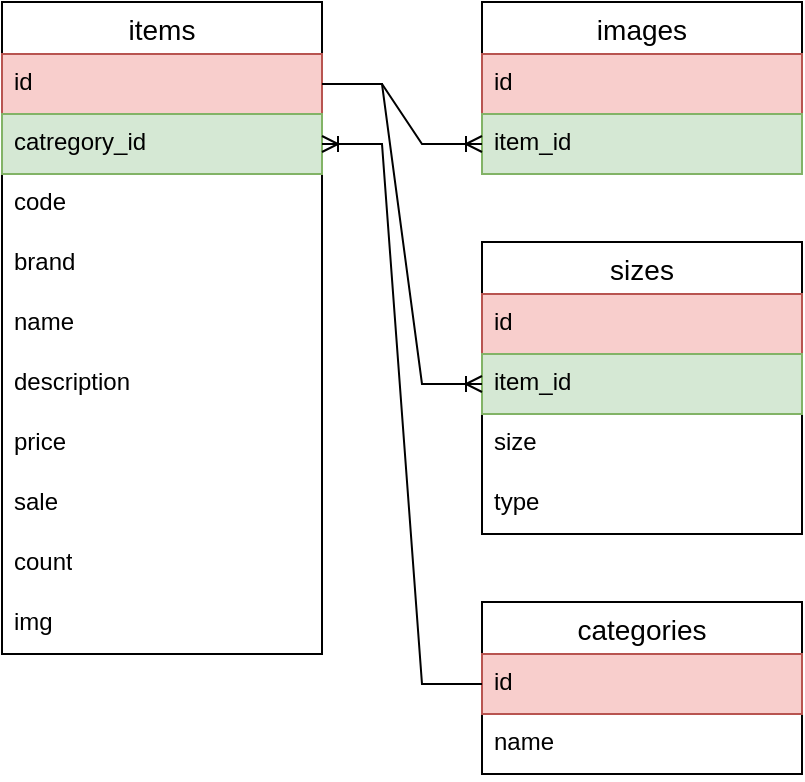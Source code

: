 <mxfile version="22.1.15" type="github">
  <diagram name="Страница — 1" id="wLfVWQtJUwv_AbYs3Za-">
    <mxGraphModel dx="1173" dy="770" grid="1" gridSize="10" guides="1" tooltips="1" connect="1" arrows="1" fold="1" page="1" pageScale="1" pageWidth="827" pageHeight="1169" math="0" shadow="0">
      <root>
        <mxCell id="0" />
        <mxCell id="1" parent="0" />
        <mxCell id="jm0lhWvBaYp4Fr_1D9XP-1" value="images" style="swimlane;fontStyle=0;childLayout=stackLayout;horizontal=1;startSize=26;horizontalStack=0;resizeParent=1;resizeParentMax=0;resizeLast=0;collapsible=1;marginBottom=0;align=center;fontSize=14;" vertex="1" parent="1">
          <mxGeometry x="320" y="120" width="160" height="86" as="geometry" />
        </mxCell>
        <mxCell id="jm0lhWvBaYp4Fr_1D9XP-2" value="id" style="text;strokeColor=#b85450;fillColor=#f8cecc;spacingLeft=4;spacingRight=4;overflow=hidden;rotatable=0;points=[[0,0.5],[1,0.5]];portConstraint=eastwest;fontSize=12;whiteSpace=wrap;html=1;" vertex="1" parent="jm0lhWvBaYp4Fr_1D9XP-1">
          <mxGeometry y="26" width="160" height="30" as="geometry" />
        </mxCell>
        <mxCell id="jm0lhWvBaYp4Fr_1D9XP-3" value="item_id" style="text;strokeColor=#82b366;fillColor=#d5e8d4;spacingLeft=4;spacingRight=4;overflow=hidden;rotatable=0;points=[[0,0.5],[1,0.5]];portConstraint=eastwest;fontSize=12;whiteSpace=wrap;html=1;" vertex="1" parent="jm0lhWvBaYp4Fr_1D9XP-1">
          <mxGeometry y="56" width="160" height="30" as="geometry" />
        </mxCell>
        <mxCell id="jm0lhWvBaYp4Fr_1D9XP-5" value="categories" style="swimlane;fontStyle=0;childLayout=stackLayout;horizontal=1;startSize=26;horizontalStack=0;resizeParent=1;resizeParentMax=0;resizeLast=0;collapsible=1;marginBottom=0;align=center;fontSize=14;" vertex="1" parent="1">
          <mxGeometry x="320" y="420" width="160" height="86" as="geometry" />
        </mxCell>
        <mxCell id="jm0lhWvBaYp4Fr_1D9XP-6" value="id" style="text;strokeColor=#b85450;fillColor=#f8cecc;spacingLeft=4;spacingRight=4;overflow=hidden;rotatable=0;points=[[0,0.5],[1,0.5]];portConstraint=eastwest;fontSize=12;whiteSpace=wrap;html=1;" vertex="1" parent="jm0lhWvBaYp4Fr_1D9XP-5">
          <mxGeometry y="26" width="160" height="30" as="geometry" />
        </mxCell>
        <mxCell id="jm0lhWvBaYp4Fr_1D9XP-7" value="name" style="text;strokeColor=none;fillColor=none;spacingLeft=4;spacingRight=4;overflow=hidden;rotatable=0;points=[[0,0.5],[1,0.5]];portConstraint=eastwest;fontSize=12;whiteSpace=wrap;html=1;" vertex="1" parent="jm0lhWvBaYp4Fr_1D9XP-5">
          <mxGeometry y="56" width="160" height="30" as="geometry" />
        </mxCell>
        <mxCell id="jm0lhWvBaYp4Fr_1D9XP-9" value="items" style="swimlane;fontStyle=0;childLayout=stackLayout;horizontal=1;startSize=26;horizontalStack=0;resizeParent=1;resizeParentMax=0;resizeLast=0;collapsible=1;marginBottom=0;align=center;fontSize=14;" vertex="1" parent="1">
          <mxGeometry x="80" y="120" width="160" height="326" as="geometry" />
        </mxCell>
        <mxCell id="jm0lhWvBaYp4Fr_1D9XP-10" value="id" style="text;strokeColor=#b85450;fillColor=#f8cecc;spacingLeft=4;spacingRight=4;overflow=hidden;rotatable=0;points=[[0,0.5],[1,0.5]];portConstraint=eastwest;fontSize=12;whiteSpace=wrap;html=1;" vertex="1" parent="jm0lhWvBaYp4Fr_1D9XP-9">
          <mxGeometry y="26" width="160" height="30" as="geometry" />
        </mxCell>
        <mxCell id="jm0lhWvBaYp4Fr_1D9XP-19" value="catregory_id" style="text;strokeColor=#82b366;fillColor=#d5e8d4;spacingLeft=4;spacingRight=4;overflow=hidden;rotatable=0;points=[[0,0.5],[1,0.5]];portConstraint=eastwest;fontSize=12;whiteSpace=wrap;html=1;" vertex="1" parent="jm0lhWvBaYp4Fr_1D9XP-9">
          <mxGeometry y="56" width="160" height="30" as="geometry" />
        </mxCell>
        <mxCell id="jm0lhWvBaYp4Fr_1D9XP-11" value="code" style="text;strokeColor=none;fillColor=none;spacingLeft=4;spacingRight=4;overflow=hidden;rotatable=0;points=[[0,0.5],[1,0.5]];portConstraint=eastwest;fontSize=12;whiteSpace=wrap;html=1;" vertex="1" parent="jm0lhWvBaYp4Fr_1D9XP-9">
          <mxGeometry y="86" width="160" height="30" as="geometry" />
        </mxCell>
        <mxCell id="jm0lhWvBaYp4Fr_1D9XP-22" value="brand" style="text;strokeColor=none;fillColor=none;spacingLeft=4;spacingRight=4;overflow=hidden;rotatable=0;points=[[0,0.5],[1,0.5]];portConstraint=eastwest;fontSize=12;whiteSpace=wrap;html=1;" vertex="1" parent="jm0lhWvBaYp4Fr_1D9XP-9">
          <mxGeometry y="116" width="160" height="30" as="geometry" />
        </mxCell>
        <mxCell id="jm0lhWvBaYp4Fr_1D9XP-12" value="name" style="text;strokeColor=none;fillColor=none;spacingLeft=4;spacingRight=4;overflow=hidden;rotatable=0;points=[[0,0.5],[1,0.5]];portConstraint=eastwest;fontSize=12;whiteSpace=wrap;html=1;" vertex="1" parent="jm0lhWvBaYp4Fr_1D9XP-9">
          <mxGeometry y="146" width="160" height="30" as="geometry" />
        </mxCell>
        <mxCell id="jm0lhWvBaYp4Fr_1D9XP-23" value="description" style="text;strokeColor=none;fillColor=none;spacingLeft=4;spacingRight=4;overflow=hidden;rotatable=0;points=[[0,0.5],[1,0.5]];portConstraint=eastwest;fontSize=12;whiteSpace=wrap;html=1;" vertex="1" parent="jm0lhWvBaYp4Fr_1D9XP-9">
          <mxGeometry y="176" width="160" height="30" as="geometry" />
        </mxCell>
        <mxCell id="jm0lhWvBaYp4Fr_1D9XP-14" value="price" style="text;strokeColor=none;fillColor=none;spacingLeft=4;spacingRight=4;overflow=hidden;rotatable=0;points=[[0,0.5],[1,0.5]];portConstraint=eastwest;fontSize=12;whiteSpace=wrap;html=1;" vertex="1" parent="jm0lhWvBaYp4Fr_1D9XP-9">
          <mxGeometry y="206" width="160" height="30" as="geometry" />
        </mxCell>
        <mxCell id="jm0lhWvBaYp4Fr_1D9XP-18" value="sale" style="text;strokeColor=none;fillColor=none;spacingLeft=4;spacingRight=4;overflow=hidden;rotatable=0;points=[[0,0.5],[1,0.5]];portConstraint=eastwest;fontSize=12;whiteSpace=wrap;html=1;" vertex="1" parent="jm0lhWvBaYp4Fr_1D9XP-9">
          <mxGeometry y="236" width="160" height="30" as="geometry" />
        </mxCell>
        <mxCell id="jm0lhWvBaYp4Fr_1D9XP-17" value="count" style="text;strokeColor=none;fillColor=none;spacingLeft=4;spacingRight=4;overflow=hidden;rotatable=0;points=[[0,0.5],[1,0.5]];portConstraint=eastwest;fontSize=12;whiteSpace=wrap;html=1;" vertex="1" parent="jm0lhWvBaYp4Fr_1D9XP-9">
          <mxGeometry y="266" width="160" height="30" as="geometry" />
        </mxCell>
        <mxCell id="jm0lhWvBaYp4Fr_1D9XP-24" value="img" style="text;strokeColor=none;fillColor=none;spacingLeft=4;spacingRight=4;overflow=hidden;rotatable=0;points=[[0,0.5],[1,0.5]];portConstraint=eastwest;fontSize=12;whiteSpace=wrap;html=1;" vertex="1" parent="jm0lhWvBaYp4Fr_1D9XP-9">
          <mxGeometry y="296" width="160" height="30" as="geometry" />
        </mxCell>
        <mxCell id="jm0lhWvBaYp4Fr_1D9XP-20" value="" style="edgeStyle=entityRelationEdgeStyle;fontSize=12;html=1;endArrow=ERoneToMany;rounded=0;entryX=1;entryY=0.5;entryDx=0;entryDy=0;exitX=0;exitY=0.5;exitDx=0;exitDy=0;" edge="1" parent="1" source="jm0lhWvBaYp4Fr_1D9XP-6" target="jm0lhWvBaYp4Fr_1D9XP-19">
          <mxGeometry width="100" height="100" relative="1" as="geometry">
            <mxPoint x="360" y="450" as="sourcePoint" />
            <mxPoint x="460" y="350" as="targetPoint" />
            <Array as="points">
              <mxPoint x="310" y="400" />
            </Array>
          </mxGeometry>
        </mxCell>
        <mxCell id="jm0lhWvBaYp4Fr_1D9XP-21" value="" style="edgeStyle=entityRelationEdgeStyle;fontSize=12;html=1;endArrow=ERoneToMany;rounded=0;entryX=0;entryY=0.5;entryDx=0;entryDy=0;exitX=1;exitY=0.5;exitDx=0;exitDy=0;" edge="1" parent="1" source="jm0lhWvBaYp4Fr_1D9XP-10" target="jm0lhWvBaYp4Fr_1D9XP-3">
          <mxGeometry width="100" height="100" relative="1" as="geometry">
            <mxPoint x="360" y="450" as="sourcePoint" />
            <mxPoint x="460" y="350" as="targetPoint" />
          </mxGeometry>
        </mxCell>
        <mxCell id="jm0lhWvBaYp4Fr_1D9XP-27" value="sizes" style="swimlane;fontStyle=0;childLayout=stackLayout;horizontal=1;startSize=26;horizontalStack=0;resizeParent=1;resizeParentMax=0;resizeLast=0;collapsible=1;marginBottom=0;align=center;fontSize=14;" vertex="1" parent="1">
          <mxGeometry x="320" y="240" width="160" height="146" as="geometry" />
        </mxCell>
        <mxCell id="jm0lhWvBaYp4Fr_1D9XP-28" value="id" style="text;strokeColor=#b85450;fillColor=#f8cecc;spacingLeft=4;spacingRight=4;overflow=hidden;rotatable=0;points=[[0,0.5],[1,0.5]];portConstraint=eastwest;fontSize=12;whiteSpace=wrap;html=1;" vertex="1" parent="jm0lhWvBaYp4Fr_1D9XP-27">
          <mxGeometry y="26" width="160" height="30" as="geometry" />
        </mxCell>
        <mxCell id="jm0lhWvBaYp4Fr_1D9XP-31" value="item_id" style="text;strokeColor=#82b366;fillColor=#d5e8d4;spacingLeft=4;spacingRight=4;overflow=hidden;rotatable=0;points=[[0,0.5],[1,0.5]];portConstraint=eastwest;fontSize=12;whiteSpace=wrap;html=1;" vertex="1" parent="jm0lhWvBaYp4Fr_1D9XP-27">
          <mxGeometry y="56" width="160" height="30" as="geometry" />
        </mxCell>
        <mxCell id="jm0lhWvBaYp4Fr_1D9XP-29" value="size" style="text;strokeColor=none;fillColor=none;spacingLeft=4;spacingRight=4;overflow=hidden;rotatable=0;points=[[0,0.5],[1,0.5]];portConstraint=eastwest;fontSize=12;whiteSpace=wrap;html=1;" vertex="1" parent="jm0lhWvBaYp4Fr_1D9XP-27">
          <mxGeometry y="86" width="160" height="30" as="geometry" />
        </mxCell>
        <mxCell id="jm0lhWvBaYp4Fr_1D9XP-30" value="type" style="text;strokeColor=none;fillColor=none;spacingLeft=4;spacingRight=4;overflow=hidden;rotatable=0;points=[[0,0.5],[1,0.5]];portConstraint=eastwest;fontSize=12;whiteSpace=wrap;html=1;" vertex="1" parent="jm0lhWvBaYp4Fr_1D9XP-27">
          <mxGeometry y="116" width="160" height="30" as="geometry" />
        </mxCell>
        <mxCell id="jm0lhWvBaYp4Fr_1D9XP-32" value="" style="edgeStyle=entityRelationEdgeStyle;fontSize=12;html=1;endArrow=ERoneToMany;rounded=0;exitX=1;exitY=0.5;exitDx=0;exitDy=0;entryX=0;entryY=0.5;entryDx=0;entryDy=0;" edge="1" parent="1" source="jm0lhWvBaYp4Fr_1D9XP-10" target="jm0lhWvBaYp4Fr_1D9XP-31">
          <mxGeometry width="100" height="100" relative="1" as="geometry">
            <mxPoint x="360" y="450" as="sourcePoint" />
            <mxPoint x="460" y="350" as="targetPoint" />
          </mxGeometry>
        </mxCell>
      </root>
    </mxGraphModel>
  </diagram>
</mxfile>
